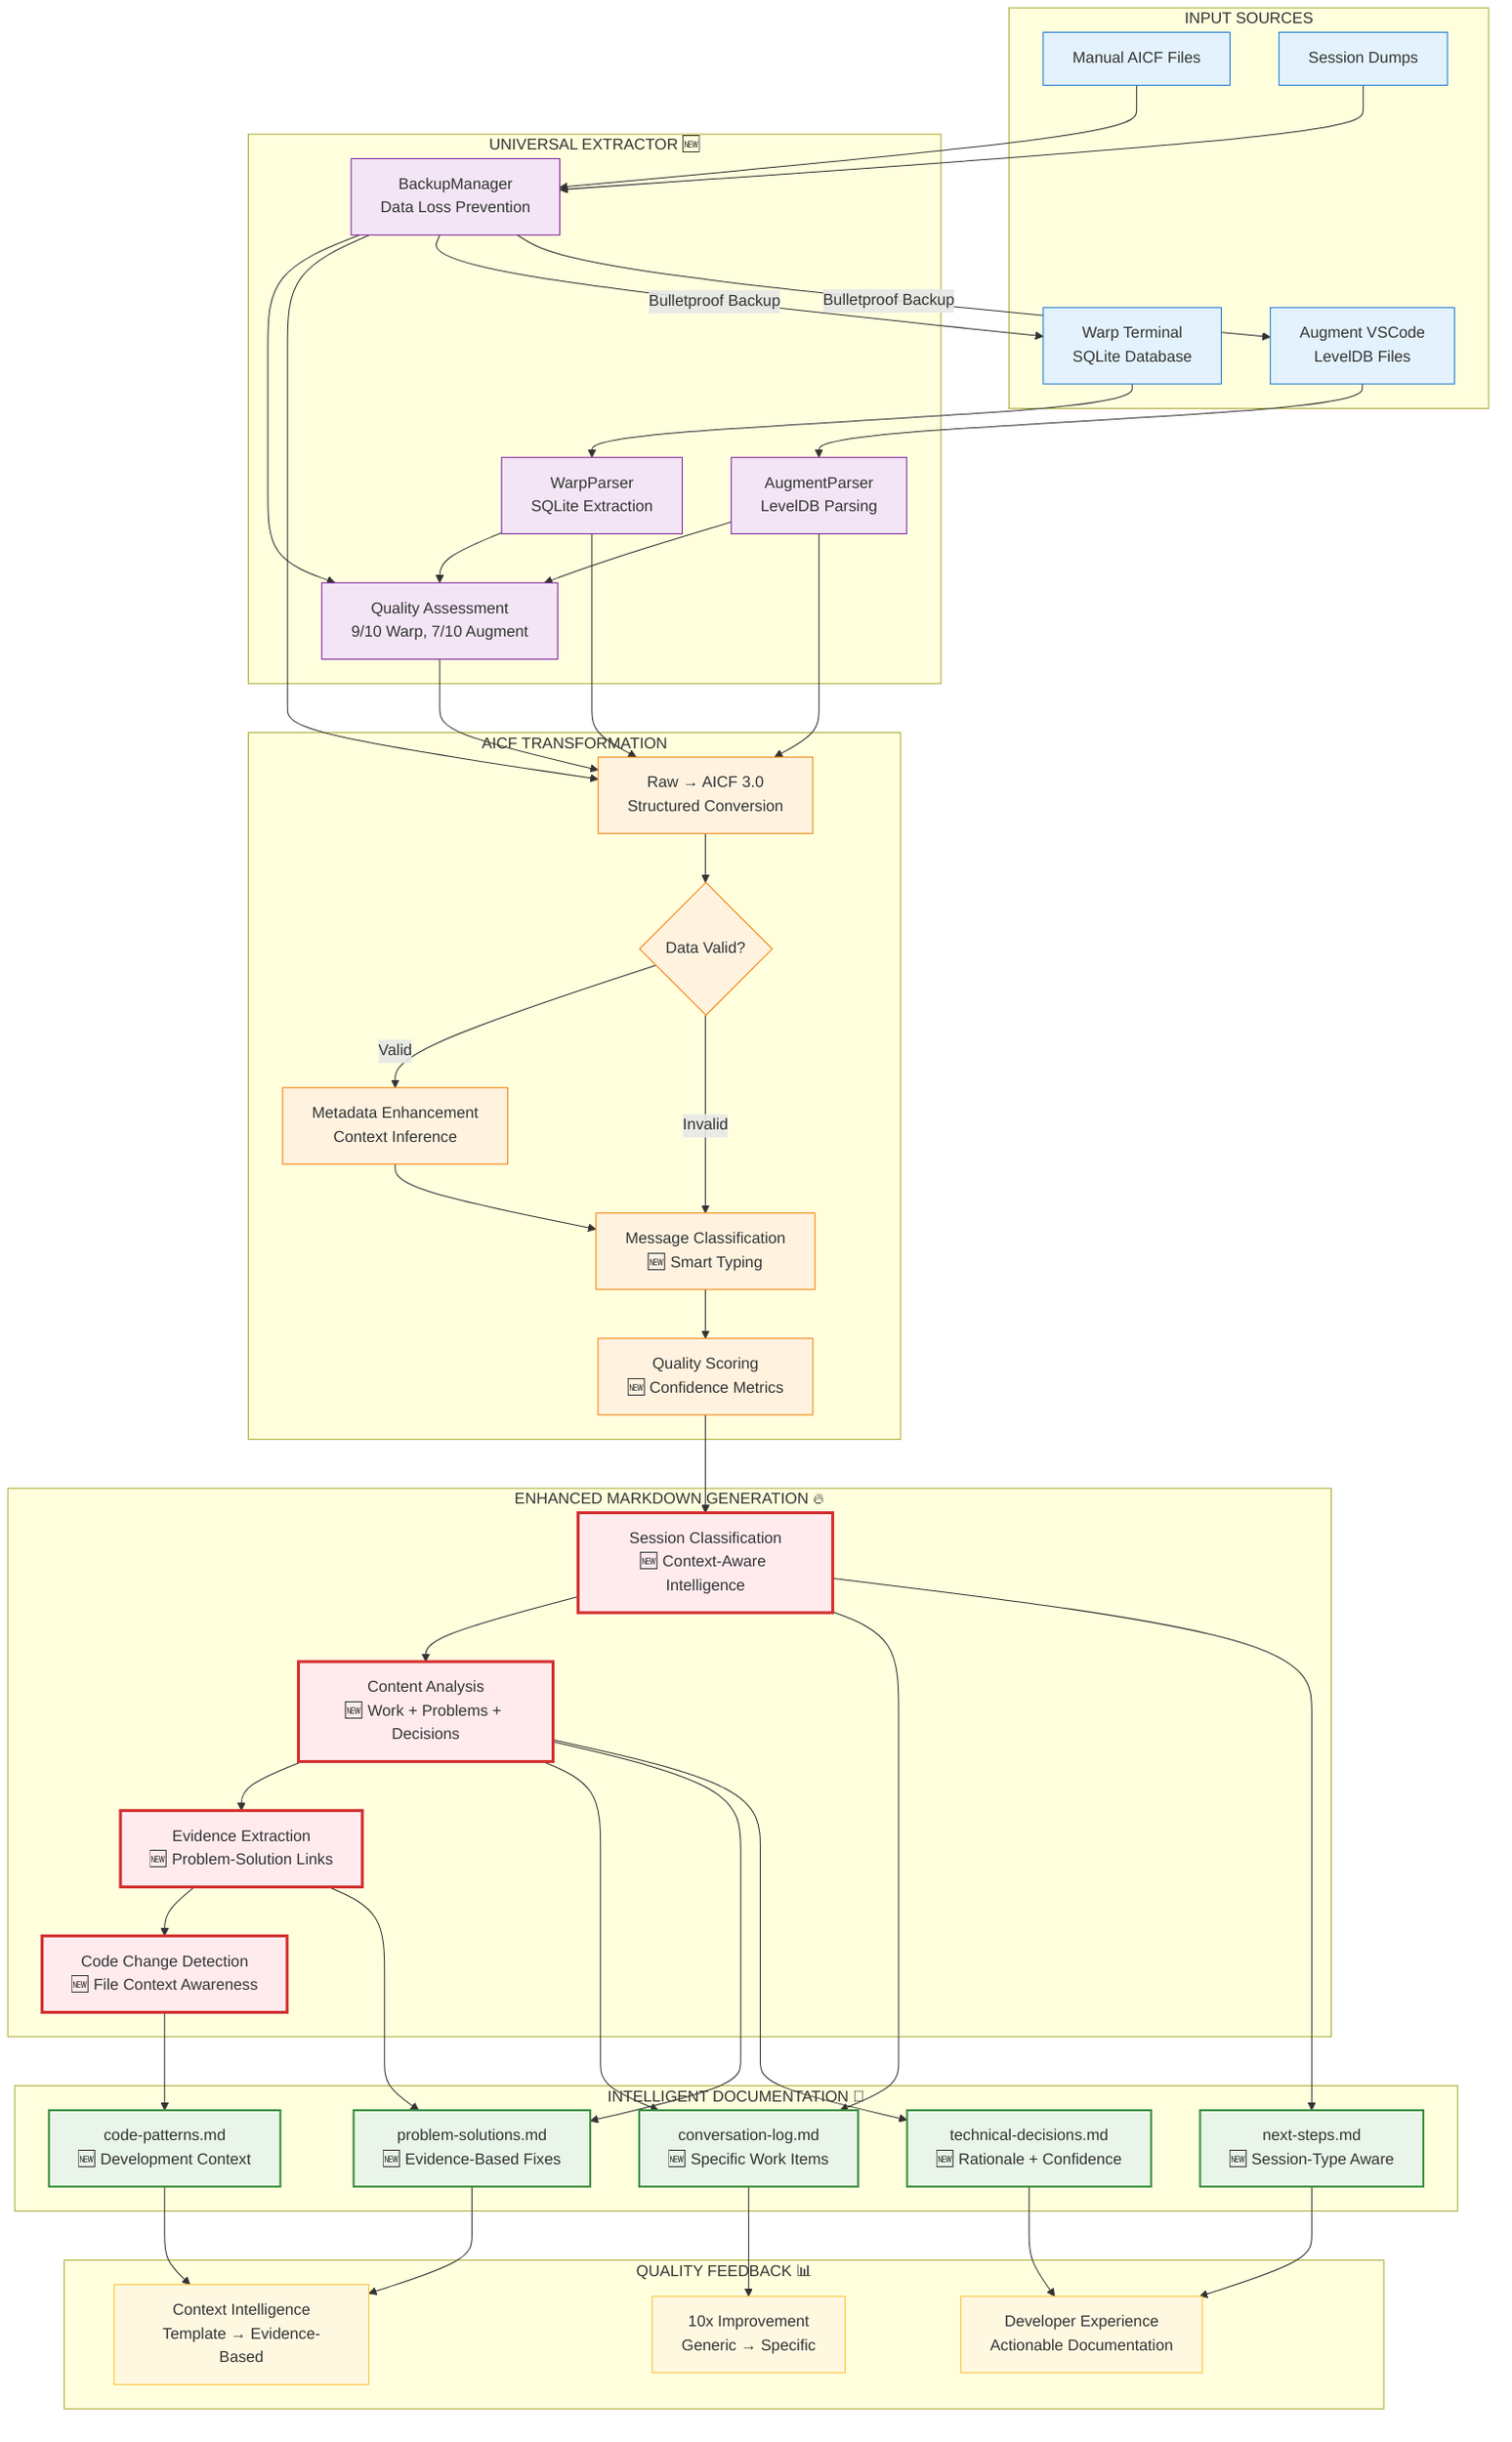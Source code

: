 graph TB
    subgraph "INPUT SOURCES"
        A1[Warp Terminal<br/>SQLite Database]
        A2[Augment VSCode<br/>LevelDB Files]
        A3[Manual AICF Files]
        A4[Session Dumps]
    end
    
    subgraph "UNIVERSAL EXTRACTOR 🆕"
        B1[WarpParser<br/>SQLite Extraction]
        B2[AugmentParser<br/>LevelDB Parsing]
        B3[BackupManager<br/>Data Loss Prevention]
        B4[Quality Assessment<br/>9/10 Warp, 7/10 Augment]
    end
    
    subgraph "AICF TRANSFORMATION"
        C1[Raw → AICF 3.0<br/>Structured Conversion]
        C2{Data Valid?}
        C3[Metadata Enhancement<br/>Context Inference]
        C4[Message Classification<br/>🆕 Smart Typing]
        C5[Quality Scoring<br/>🆕 Confidence Metrics]
    end
    
    subgraph "ENHANCED MARKDOWN GENERATION 🔥"
        D1[Session Classification<br/>🆕 Context-Aware Intelligence]
        D2[Content Analysis<br/>🆕 Work + Problems + Decisions]
        D3[Evidence Extraction<br/>🆕 Problem-Solution Links]
        D4[Code Change Detection<br/>🆕 File Context Awareness]
    end
    
    subgraph "INTELLIGENT DOCUMENTATION 📄"
        E1[conversation-log.md<br/>🆕 Specific Work Items]
        E2[problem-solutions.md<br/>🆕 Evidence-Based Fixes]
        E3[code-patterns.md<br/>🆕 Development Context]
        E4[next-steps.md<br/>🆕 Session-Type Aware]
        E5[technical-decisions.md<br/>🆕 Rationale + Confidence]
    end
    
    subgraph "QUALITY FEEDBACK 📊"
        F1[10x Improvement<br/>Generic → Specific]
        F2[Context Intelligence<br/>Template → Evidence-Based]
        F3[Developer Experience<br/>Actionable Documentation]
    end

    %% Main Extraction Flow
    A1 --> B1
    A2 --> B2
    A3 --> B3
    A4 --> B3
    
    %% Quality Assessment
    B1 --> B4
    B2 --> B4
    B3 --> B4
    
    %% AICF Transformation
    B1 --> C1
    B2 --> C1
    B3 --> C1
    B4 --> C1
    
    C1 --> C2
    C2 -->|Valid| C3
    C2 -->|Invalid| C4
    C3 --> C4
    C4 --> C5
    C5 --> D1
    
    %% Enhanced Markdown Generation
    D1 --> D2
    D2 --> D3
    D3 --> D4
    
    %% Intelligent Documentation Output
    D1 --> E1
    D2 --> E1
    D2 --> E2
    D3 --> E2
    D4 --> E3
    D1 --> E4
    D2 --> E5
    
    %% Quality Feedback Loop
    E1 --> F1
    E2 --> F2
    E3 --> F2
    E4 --> F3
    E5 --> F3
    
    %% Data Loss Prevention
    B3 -->|Bulletproof Backup| A1
    B3 -->|Bulletproof Backup| A2
    
    %% Styling
    classDef source fill:#e3f2fd,stroke:#1976d2
    classDef extractor fill:#f3e5f5,stroke:#7b1fa2
    classDef transform fill:#fff3e0,stroke:#f57c00
    classDef enhance fill:#ffebee,stroke:#d32f2f,stroke-width:3px
    classDef docs fill:#e8f5e8,stroke:#388e3c,stroke-width:2px
    classDef quality fill:#fff8e1,stroke:#fbc02d
    
    class A1,A2,A3,A4 source
    class B1,B2,B3,B4 extractor
    class C1,C2,C3,C4,C5 transform
    class D1,D2,D3,D4 enhance
    class E1,E2,E3,E4,E5 docs
    class F1,F2,F3 quality